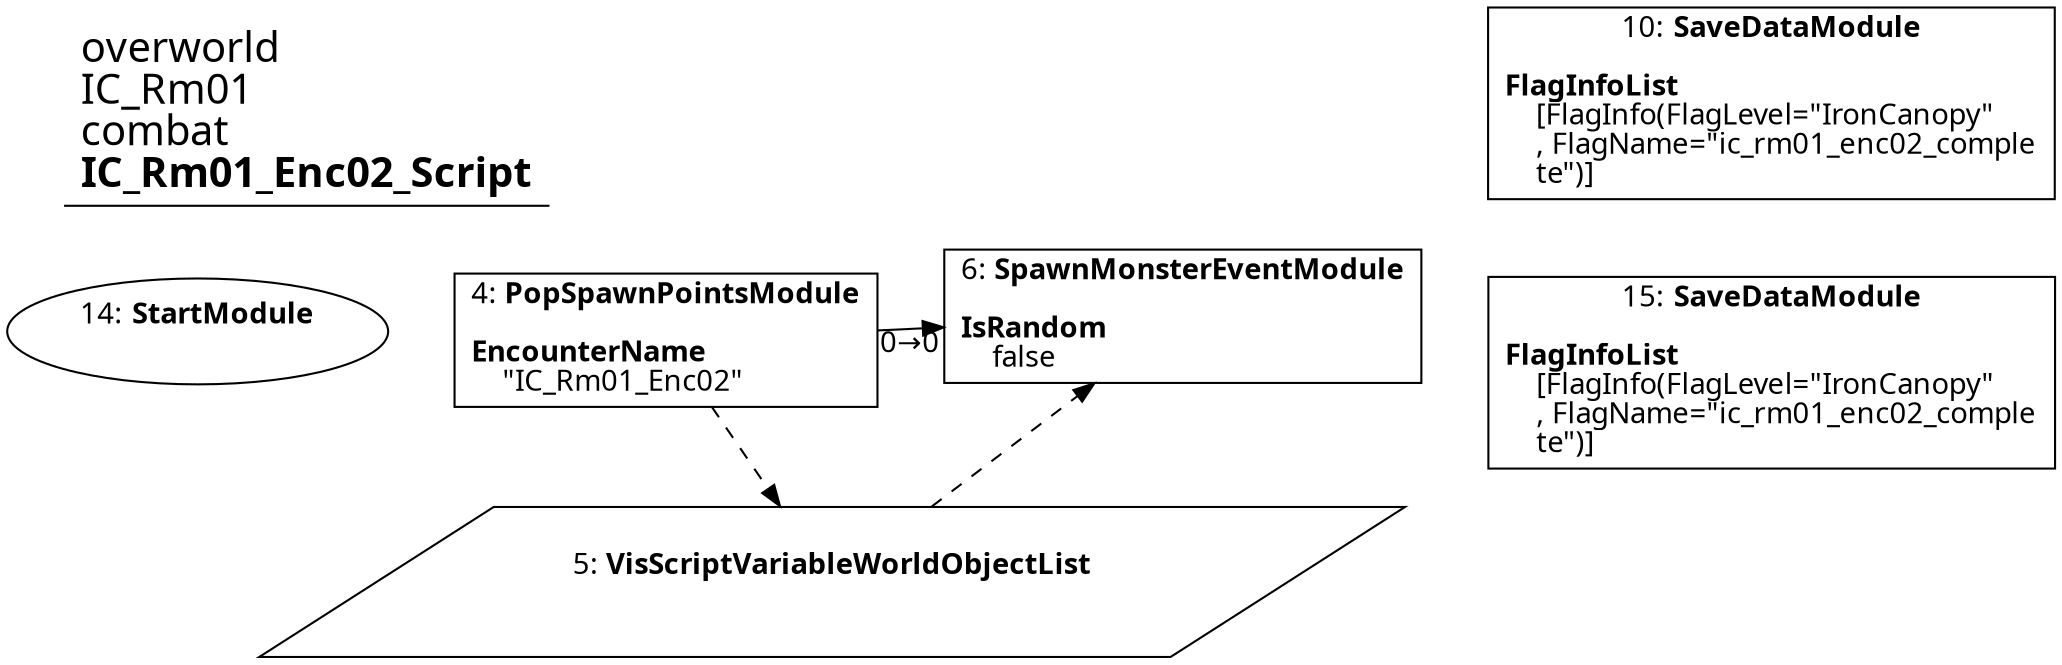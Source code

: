 digraph {
    layout = fdp;
    overlap = prism;
    sep = "+16";
    splines = spline;

    node [ shape = box ];

    graph [ fontname = "Segoe UI" ];
    node [ fontname = "Segoe UI" ];
    edge [ fontname = "Segoe UI" ];

    4 [ label = <4: <b>PopSpawnPointsModule</b><br/><br/><b>EncounterName</b><br align="left"/>    &quot;IC_Rm01_Enc02&quot;<br align="left"/>> ];
    4 [ pos = "0.99100006,-0.116000004!" ];
    4 -> 6 [ label = "0→0" ];
    4 -> 5 [ style = dashed ];

    5 [ label = <5: <b>VisScriptVariableWorldObjectList</b><br/><br/>> ];
    5 [ shape = parallelogram ]
    5 [ pos = "1.245,-0.279!" ];

    6 [ label = <6: <b>SpawnMonsterEventModule</b><br/><br/><b>IsRandom</b><br align="left"/>    false<br align="left"/>> ];
    6 [ pos = "1.4760001,-0.116000004!" ];
    5 -> 6 [ style = dashed ];

    10 [ label = <10: <b>SaveDataModule</b><br/><br/><b>FlagInfoList</b><br align="left"/>    [FlagInfo(FlagLevel=&quot;IronCanopy&quot;<br align="left"/>    , FlagName=&quot;ic_rm01_enc02_comple<br align="left"/>    te&quot;)]<br align="left"/>> ];
    10 [ pos = "1.83,-0.002!" ];

    14 [ label = <14: <b>StartModule</b><br/><br/>> ];
    14 [ shape = oval ]
    14 [ pos = "0.813,-0.116000004!" ];

    15 [ label = <15: <b>SaveDataModule</b><br/><br/><b>FlagInfoList</b><br align="left"/>    [FlagInfo(FlagLevel=&quot;IronCanopy&quot;<br align="left"/>    , FlagName=&quot;ic_rm01_enc02_comple<br align="left"/>    te&quot;)]<br align="left"/>> ];
    15 [ pos = "1.8230001,-0.13900001!" ];

    title [ pos = "0.81200004,-0.001!" ];
    title [ shape = underline ];
    title [ label = <<font point-size="20">overworld<br align="left"/>IC_Rm01<br align="left"/>combat<br align="left"/><b>IC_Rm01_Enc02_Script</b><br align="left"/></font>> ];
}
